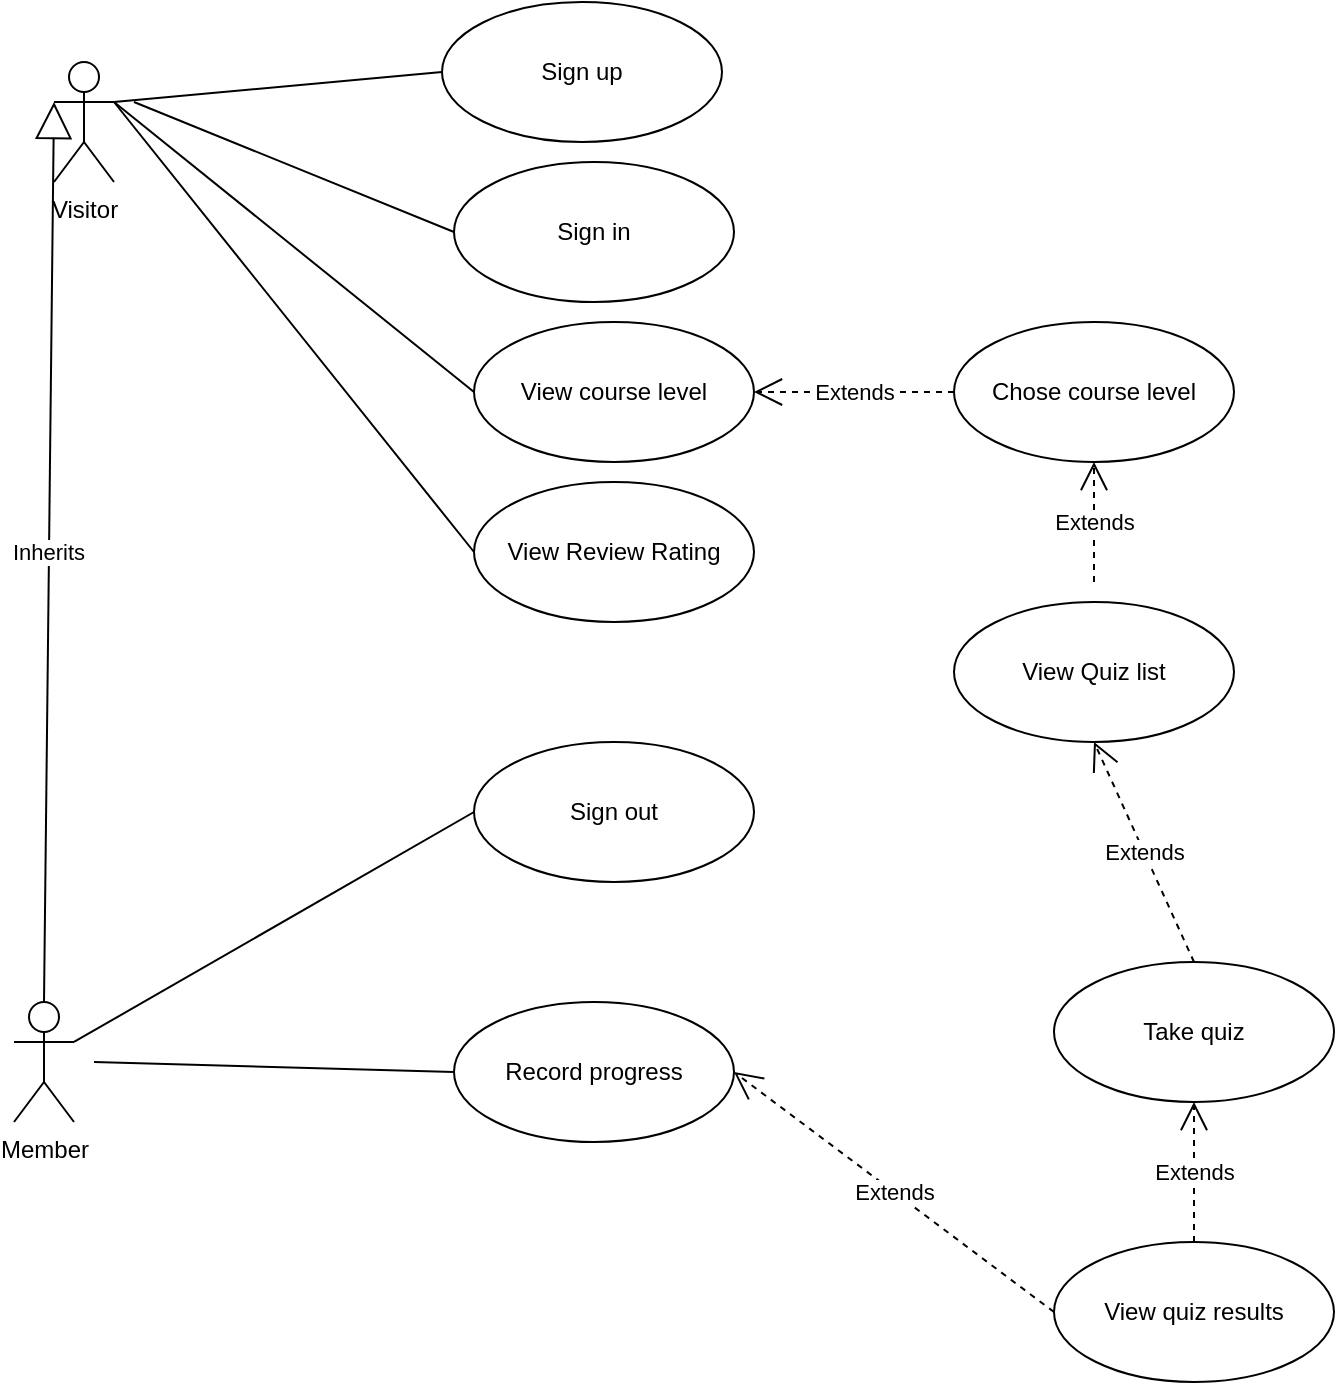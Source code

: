 <mxfile version="16.6.4" type="device"><diagram id="RY6XXUfapQjqMmRoHFqU" name="Page-1"><mxGraphModel dx="2298" dy="949" grid="1" gridSize="10" guides="1" tooltips="1" connect="1" arrows="1" fold="1" page="1" pageScale="1" pageWidth="827" pageHeight="1169" math="0" shadow="0"><root><mxCell id="0"/><mxCell id="1" parent="0"/><mxCell id="mUqa2b4BdSpqCnQ9sOYU-1" value="Member" style="shape=umlActor;verticalLabelPosition=bottom;verticalAlign=top;html=1;outlineConnect=0;" vertex="1" parent="1"><mxGeometry x="60" y="510" width="30" height="60" as="geometry"/></mxCell><mxCell id="mUqa2b4BdSpqCnQ9sOYU-2" value="Visitor" style="shape=umlActor;verticalLabelPosition=bottom;verticalAlign=top;html=1;outlineConnect=0;" vertex="1" parent="1"><mxGeometry x="80" y="40" width="30" height="60" as="geometry"/></mxCell><mxCell id="mUqa2b4BdSpqCnQ9sOYU-3" value="Sign up" style="ellipse;whiteSpace=wrap;html=1;" vertex="1" parent="1"><mxGeometry x="274" y="10" width="140" height="70" as="geometry"/></mxCell><mxCell id="mUqa2b4BdSpqCnQ9sOYU-4" value="Sign in " style="ellipse;whiteSpace=wrap;html=1;" vertex="1" parent="1"><mxGeometry x="280" y="90" width="140" height="70" as="geometry"/></mxCell><mxCell id="mUqa2b4BdSpqCnQ9sOYU-26" value="View course level" style="ellipse;whiteSpace=wrap;html=1;" vertex="1" parent="1"><mxGeometry x="290" y="170" width="140" height="70" as="geometry"/></mxCell><mxCell id="mUqa2b4BdSpqCnQ9sOYU-29" value="Inherits" style="endArrow=block;endSize=16;endFill=0;html=1;rounded=0;exitX=0.5;exitY=0;exitDx=0;exitDy=0;exitPerimeter=0;entryX=0;entryY=0.333;entryDx=0;entryDy=0;entryPerimeter=0;" edge="1" parent="1" source="mUqa2b4BdSpqCnQ9sOYU-1" target="mUqa2b4BdSpqCnQ9sOYU-2"><mxGeometry width="160" relative="1" as="geometry"><mxPoint x="310" y="280" as="sourcePoint"/><mxPoint x="470" y="280" as="targetPoint"/></mxGeometry></mxCell><mxCell id="mUqa2b4BdSpqCnQ9sOYU-33" value="" style="endArrow=none;html=1;rounded=0;exitX=1;exitY=0.333;exitDx=0;exitDy=0;exitPerimeter=0;entryX=0;entryY=0.5;entryDx=0;entryDy=0;" edge="1" parent="1" source="mUqa2b4BdSpqCnQ9sOYU-2" target="mUqa2b4BdSpqCnQ9sOYU-3"><mxGeometry width="50" height="50" relative="1" as="geometry"><mxPoint x="370" y="310" as="sourcePoint"/><mxPoint x="420" y="260" as="targetPoint"/></mxGeometry></mxCell><mxCell id="mUqa2b4BdSpqCnQ9sOYU-34" value="" style="endArrow=none;html=1;rounded=0;entryX=0;entryY=0.5;entryDx=0;entryDy=0;" edge="1" parent="1" target="mUqa2b4BdSpqCnQ9sOYU-4"><mxGeometry width="50" height="50" relative="1" as="geometry"><mxPoint x="120" y="60" as="sourcePoint"/><mxPoint x="420" y="260" as="targetPoint"/></mxGeometry></mxCell><mxCell id="mUqa2b4BdSpqCnQ9sOYU-35" value="" style="endArrow=none;html=1;rounded=0;entryX=0;entryY=0.5;entryDx=0;entryDy=0;" edge="1" parent="1" target="mUqa2b4BdSpqCnQ9sOYU-26"><mxGeometry width="50" height="50" relative="1" as="geometry"><mxPoint x="110" y="60" as="sourcePoint"/><mxPoint x="420" y="260" as="targetPoint"/></mxGeometry></mxCell><mxCell id="mUqa2b4BdSpqCnQ9sOYU-37" value="Chose course level" style="ellipse;whiteSpace=wrap;html=1;" vertex="1" parent="1"><mxGeometry x="530" y="170" width="140" height="70" as="geometry"/></mxCell><mxCell id="mUqa2b4BdSpqCnQ9sOYU-39" value="Extends" style="endArrow=open;endSize=12;dashed=1;html=1;rounded=0;exitX=0;exitY=0.5;exitDx=0;exitDy=0;entryX=1;entryY=0.5;entryDx=0;entryDy=0;" edge="1" parent="1" source="mUqa2b4BdSpqCnQ9sOYU-37" target="mUqa2b4BdSpqCnQ9sOYU-26"><mxGeometry width="160" relative="1" as="geometry"><mxPoint x="310" y="280" as="sourcePoint"/><mxPoint x="470" y="280" as="targetPoint"/><mxPoint as="offset"/></mxGeometry></mxCell><mxCell id="mUqa2b4BdSpqCnQ9sOYU-40" value="Extends" style="endArrow=open;endSize=12;dashed=1;html=1;rounded=0;entryX=0.5;entryY=1;entryDx=0;entryDy=0;" edge="1" parent="1" target="mUqa2b4BdSpqCnQ9sOYU-37"><mxGeometry width="160" relative="1" as="geometry"><mxPoint x="600" y="300" as="sourcePoint"/><mxPoint x="440" y="215" as="targetPoint"/><mxPoint as="offset"/></mxGeometry></mxCell><mxCell id="mUqa2b4BdSpqCnQ9sOYU-43" value="View Quiz list" style="ellipse;whiteSpace=wrap;html=1;" vertex="1" parent="1"><mxGeometry x="530" y="310" width="140" height="70" as="geometry"/></mxCell><mxCell id="mUqa2b4BdSpqCnQ9sOYU-44" value="View Review Rating" style="ellipse;whiteSpace=wrap;html=1;" vertex="1" parent="1"><mxGeometry x="290" y="250" width="140" height="70" as="geometry"/></mxCell><mxCell id="mUqa2b4BdSpqCnQ9sOYU-45" value="" style="endArrow=none;html=1;rounded=0;entryX=0;entryY=0.5;entryDx=0;entryDy=0;" edge="1" parent="1" target="mUqa2b4BdSpqCnQ9sOYU-44"><mxGeometry width="50" height="50" relative="1" as="geometry"><mxPoint x="110" y="60" as="sourcePoint"/><mxPoint x="274" y="235" as="targetPoint"/></mxGeometry></mxCell><mxCell id="mUqa2b4BdSpqCnQ9sOYU-46" value="Sign out" style="ellipse;whiteSpace=wrap;html=1;" vertex="1" parent="1"><mxGeometry x="290" y="380" width="140" height="70" as="geometry"/></mxCell><mxCell id="mUqa2b4BdSpqCnQ9sOYU-48" value="" style="endArrow=none;html=1;rounded=0;exitX=1;exitY=0.333;exitDx=0;exitDy=0;exitPerimeter=0;entryX=0;entryY=0.5;entryDx=0;entryDy=0;" edge="1" parent="1" source="mUqa2b4BdSpqCnQ9sOYU-1" target="mUqa2b4BdSpqCnQ9sOYU-46"><mxGeometry width="50" height="50" relative="1" as="geometry"><mxPoint x="320" y="530" as="sourcePoint"/><mxPoint x="370" y="480" as="targetPoint"/></mxGeometry></mxCell><mxCell id="mUqa2b4BdSpqCnQ9sOYU-49" value="View quiz results" style="ellipse;whiteSpace=wrap;html=1;" vertex="1" parent="1"><mxGeometry x="580" y="630" width="140" height="70" as="geometry"/></mxCell><mxCell id="mUqa2b4BdSpqCnQ9sOYU-50" value="Extends" style="endArrow=open;endSize=12;dashed=1;html=1;rounded=0;entryX=0.5;entryY=1;entryDx=0;entryDy=0;" edge="1" parent="1" source="mUqa2b4BdSpqCnQ9sOYU-49"><mxGeometry width="160" relative="1" as="geometry"><mxPoint x="660" y="490" as="sourcePoint"/><mxPoint x="650" y="560" as="targetPoint"/><mxPoint as="offset"/></mxGeometry></mxCell><mxCell id="mUqa2b4BdSpqCnQ9sOYU-51" value="Take quiz" style="ellipse;whiteSpace=wrap;html=1;" vertex="1" parent="1"><mxGeometry x="580" y="490" width="140" height="70" as="geometry"/></mxCell><mxCell id="mUqa2b4BdSpqCnQ9sOYU-52" value="Record progress" style="ellipse;whiteSpace=wrap;html=1;" vertex="1" parent="1"><mxGeometry x="280" y="510" width="140" height="70" as="geometry"/></mxCell><mxCell id="mUqa2b4BdSpqCnQ9sOYU-53" value="" style="endArrow=none;html=1;rounded=0;exitX=1;exitY=0.333;exitDx=0;exitDy=0;exitPerimeter=0;entryX=0;entryY=0.5;entryDx=0;entryDy=0;" edge="1" parent="1" target="mUqa2b4BdSpqCnQ9sOYU-52"><mxGeometry width="50" height="50" relative="1" as="geometry"><mxPoint x="100.0" y="540" as="sourcePoint"/><mxPoint x="300" y="425" as="targetPoint"/></mxGeometry></mxCell><mxCell id="mUqa2b4BdSpqCnQ9sOYU-54" value="Extends" style="endArrow=open;endSize=12;dashed=1;html=1;rounded=0;entryX=0.5;entryY=1;entryDx=0;entryDy=0;exitX=0.5;exitY=0;exitDx=0;exitDy=0;" edge="1" parent="1" source="mUqa2b4BdSpqCnQ9sOYU-51" target="mUqa2b4BdSpqCnQ9sOYU-43"><mxGeometry width="160" relative="1" as="geometry"><mxPoint x="660" y="470" as="sourcePoint"/><mxPoint x="650" y="440" as="targetPoint"/><mxPoint as="offset"/></mxGeometry></mxCell><mxCell id="mUqa2b4BdSpqCnQ9sOYU-55" value="Extends" style="endArrow=open;endSize=12;dashed=1;html=1;rounded=0;entryX=1;entryY=0.5;entryDx=0;entryDy=0;exitX=0;exitY=0.5;exitDx=0;exitDy=0;" edge="1" parent="1" source="mUqa2b4BdSpqCnQ9sOYU-49" target="mUqa2b4BdSpqCnQ9sOYU-52"><mxGeometry width="160" relative="1" as="geometry"><mxPoint x="660" y="640" as="sourcePoint"/><mxPoint x="660" y="570" as="targetPoint"/><mxPoint as="offset"/></mxGeometry></mxCell></root></mxGraphModel></diagram></mxfile>